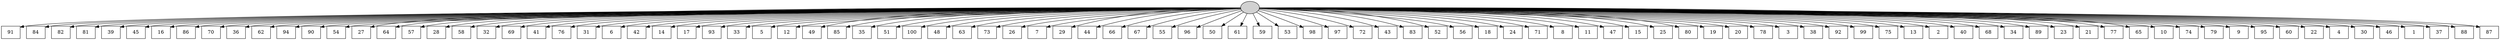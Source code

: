 digraph G {
0[style=filled, fillcolor=grey82, label=""];
1[shape=box,style=filled, fillcolor=white,label="91\n"];
2[shape=box,style=filled, fillcolor=white,label="84\n"];
3[shape=box,style=filled, fillcolor=white,label="82\n"];
4[shape=box,style=filled, fillcolor=white,label="81\n"];
5[shape=box,style=filled, fillcolor=white,label="39\n"];
6[shape=box,style=filled, fillcolor=white,label="45\n"];
7[shape=box,style=filled, fillcolor=white,label="16\n"];
8[shape=box,style=filled, fillcolor=white,label="86\n"];
9[shape=box,style=filled, fillcolor=white,label="70\n"];
10[shape=box,style=filled, fillcolor=white,label="36\n"];
11[shape=box,style=filled, fillcolor=white,label="62\n"];
12[shape=box,style=filled, fillcolor=white,label="94\n"];
13[shape=box,style=filled, fillcolor=white,label="90\n"];
14[shape=box,style=filled, fillcolor=white,label="54\n"];
15[shape=box,style=filled, fillcolor=white,label="27\n"];
16[shape=box,style=filled, fillcolor=white,label="64\n"];
17[shape=box,style=filled, fillcolor=white,label="57\n"];
18[shape=box,style=filled, fillcolor=white,label="28\n"];
19[shape=box,style=filled, fillcolor=white,label="58\n"];
20[shape=box,style=filled, fillcolor=white,label="32\n"];
21[shape=box,style=filled, fillcolor=white,label="69\n"];
22[shape=box,style=filled, fillcolor=white,label="41\n"];
23[shape=box,style=filled, fillcolor=white,label="76\n"];
24[shape=box,style=filled, fillcolor=white,label="31\n"];
25[shape=box,style=filled, fillcolor=white,label="6\n"];
26[shape=box,style=filled, fillcolor=white,label="42\n"];
27[shape=box,style=filled, fillcolor=white,label="14\n"];
28[shape=box,style=filled, fillcolor=white,label="17\n"];
29[shape=box,style=filled, fillcolor=white,label="93\n"];
30[shape=box,style=filled, fillcolor=white,label="33\n"];
31[shape=box,style=filled, fillcolor=white,label="5\n"];
32[shape=box,style=filled, fillcolor=white,label="12\n"];
33[shape=box,style=filled, fillcolor=white,label="49\n"];
34[shape=box,style=filled, fillcolor=white,label="85\n"];
35[shape=box,style=filled, fillcolor=white,label="35\n"];
36[shape=box,style=filled, fillcolor=white,label="51\n"];
37[shape=box,style=filled, fillcolor=white,label="100\n"];
38[shape=box,style=filled, fillcolor=white,label="48\n"];
39[shape=box,style=filled, fillcolor=white,label="63\n"];
40[shape=box,style=filled, fillcolor=white,label="73\n"];
41[shape=box,style=filled, fillcolor=white,label="26\n"];
42[shape=box,style=filled, fillcolor=white,label="7\n"];
43[shape=box,style=filled, fillcolor=white,label="29\n"];
44[shape=box,style=filled, fillcolor=white,label="44\n"];
45[shape=box,style=filled, fillcolor=white,label="66\n"];
46[shape=box,style=filled, fillcolor=white,label="67\n"];
47[shape=box,style=filled, fillcolor=white,label="55\n"];
48[shape=box,style=filled, fillcolor=white,label="96\n"];
49[shape=box,style=filled, fillcolor=white,label="50\n"];
50[shape=box,style=filled, fillcolor=white,label="61\n"];
51[shape=box,style=filled, fillcolor=white,label="59\n"];
52[shape=box,style=filled, fillcolor=white,label="53\n"];
53[shape=box,style=filled, fillcolor=white,label="98\n"];
54[shape=box,style=filled, fillcolor=white,label="97\n"];
55[shape=box,style=filled, fillcolor=white,label="72\n"];
56[shape=box,style=filled, fillcolor=white,label="43\n"];
57[shape=box,style=filled, fillcolor=white,label="83\n"];
58[shape=box,style=filled, fillcolor=white,label="52\n"];
59[shape=box,style=filled, fillcolor=white,label="56\n"];
60[shape=box,style=filled, fillcolor=white,label="18\n"];
61[shape=box,style=filled, fillcolor=white,label="24\n"];
62[shape=box,style=filled, fillcolor=white,label="71\n"];
63[shape=box,style=filled, fillcolor=white,label="8\n"];
64[shape=box,style=filled, fillcolor=white,label="11\n"];
65[shape=box,style=filled, fillcolor=white,label="47\n"];
66[shape=box,style=filled, fillcolor=white,label="15\n"];
67[shape=box,style=filled, fillcolor=white,label="25\n"];
68[shape=box,style=filled, fillcolor=white,label="80\n"];
69[shape=box,style=filled, fillcolor=white,label="19\n"];
70[shape=box,style=filled, fillcolor=white,label="20\n"];
71[shape=box,style=filled, fillcolor=white,label="78\n"];
72[shape=box,style=filled, fillcolor=white,label="3\n"];
73[shape=box,style=filled, fillcolor=white,label="38\n"];
74[shape=box,style=filled, fillcolor=white,label="92\n"];
75[shape=box,style=filled, fillcolor=white,label="99\n"];
76[shape=box,style=filled, fillcolor=white,label="75\n"];
77[shape=box,style=filled, fillcolor=white,label="13\n"];
78[shape=box,style=filled, fillcolor=white,label="2\n"];
79[shape=box,style=filled, fillcolor=white,label="40\n"];
80[shape=box,style=filled, fillcolor=white,label="68\n"];
81[shape=box,style=filled, fillcolor=white,label="34\n"];
82[shape=box,style=filled, fillcolor=white,label="89\n"];
83[shape=box,style=filled, fillcolor=white,label="23\n"];
84[shape=box,style=filled, fillcolor=white,label="21\n"];
85[shape=box,style=filled, fillcolor=white,label="77\n"];
86[shape=box,style=filled, fillcolor=white,label="65\n"];
87[shape=box,style=filled, fillcolor=white,label="10\n"];
88[shape=box,style=filled, fillcolor=white,label="74\n"];
89[shape=box,style=filled, fillcolor=white,label="79\n"];
90[shape=box,style=filled, fillcolor=white,label="9\n"];
91[shape=box,style=filled, fillcolor=white,label="95\n"];
92[shape=box,style=filled, fillcolor=white,label="60\n"];
93[shape=box,style=filled, fillcolor=white,label="22\n"];
94[shape=box,style=filled, fillcolor=white,label="4\n"];
95[shape=box,style=filled, fillcolor=white,label="30\n"];
96[shape=box,style=filled, fillcolor=white,label="46\n"];
97[shape=box,style=filled, fillcolor=white,label="1\n"];
98[shape=box,style=filled, fillcolor=white,label="37\n"];
99[shape=box,style=filled, fillcolor=white,label="88\n"];
100[shape=box,style=filled, fillcolor=white,label="87\n"];
0->1 ;
0->2 ;
0->3 ;
0->4 ;
0->5 ;
0->6 ;
0->7 ;
0->8 ;
0->9 ;
0->10 ;
0->11 ;
0->12 ;
0->13 ;
0->14 ;
0->15 ;
0->16 ;
0->17 ;
0->18 ;
0->19 ;
0->20 ;
0->21 ;
0->22 ;
0->23 ;
0->24 ;
0->25 ;
0->26 ;
0->27 ;
0->28 ;
0->29 ;
0->30 ;
0->31 ;
0->32 ;
0->33 ;
0->34 ;
0->35 ;
0->36 ;
0->37 ;
0->38 ;
0->39 ;
0->40 ;
0->41 ;
0->42 ;
0->43 ;
0->44 ;
0->45 ;
0->46 ;
0->47 ;
0->48 ;
0->49 ;
0->50 ;
0->51 ;
0->52 ;
0->53 ;
0->54 ;
0->55 ;
0->56 ;
0->57 ;
0->58 ;
0->59 ;
0->60 ;
0->61 ;
0->62 ;
0->63 ;
0->64 ;
0->65 ;
0->66 ;
0->67 ;
0->68 ;
0->69 ;
0->70 ;
0->71 ;
0->72 ;
0->73 ;
0->74 ;
0->75 ;
0->76 ;
0->77 ;
0->78 ;
0->79 ;
0->80 ;
0->81 ;
0->82 ;
0->83 ;
0->84 ;
0->85 ;
0->86 ;
0->87 ;
0->88 ;
0->89 ;
0->90 ;
0->91 ;
0->92 ;
0->93 ;
0->94 ;
0->95 ;
0->96 ;
0->97 ;
0->98 ;
0->99 ;
0->100 ;
}
